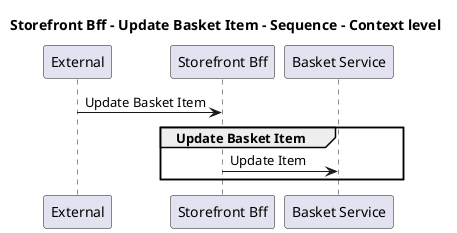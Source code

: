 @startuml

title Storefront Bff - Update Basket Item - Sequence - Context level

participant "External" as C4InterFlow.SoftwareSystems.ExternalSystem
participant "Storefront Bff" as ECommercePlatform.SoftwareSystems.StorefrontBff
participant "Basket Service" as ECommercePlatform.SoftwareSystems.BasketService

C4InterFlow.SoftwareSystems.ExternalSystem -> ECommercePlatform.SoftwareSystems.StorefrontBff : Update Basket Item
group Update Basket Item
ECommercePlatform.SoftwareSystems.StorefrontBff -> ECommercePlatform.SoftwareSystems.BasketService : Update Item
end


@enduml
